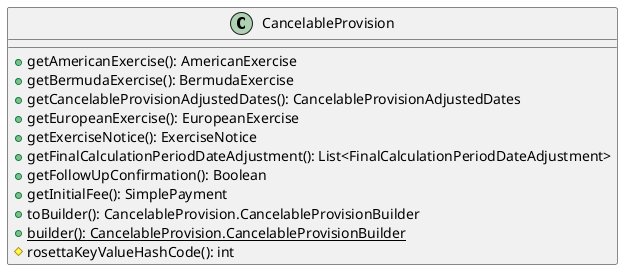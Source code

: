 @startuml

    class CancelableProvision [[CancelableProvision.html]] {
        +getAmericanExercise(): AmericanExercise
        +getBermudaExercise(): BermudaExercise
        +getCancelableProvisionAdjustedDates(): CancelableProvisionAdjustedDates
        +getEuropeanExercise(): EuropeanExercise
        +getExerciseNotice(): ExerciseNotice
        +getFinalCalculationPeriodDateAdjustment(): List<FinalCalculationPeriodDateAdjustment>
        +getFollowUpConfirmation(): Boolean
        +getInitialFee(): SimplePayment
        +toBuilder(): CancelableProvision.CancelableProvisionBuilder
        {static} +builder(): CancelableProvision.CancelableProvisionBuilder
        #rosettaKeyValueHashCode(): int
    }

@enduml
